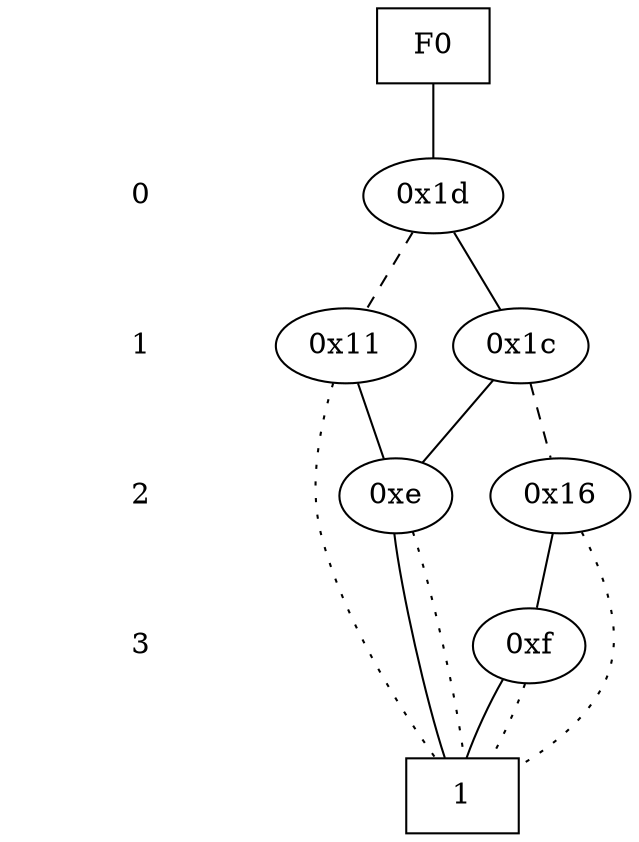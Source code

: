 digraph "DD" {
size = "7.5,10"
center = true;
edge [dir = none];
{ node [shape = plaintext];
  edge [style = invis];
  "CONST NODES" [style = invis];
" 0 " -> " 1 " -> " 2 " -> " 3 " -> "CONST NODES"; 
}
{ rank = same; node [shape = box]; edge [style = invis];
"F0"; }
{ rank = same; " 0 ";
"0x1d";
}
{ rank = same; " 1 ";
"0x11";
"0x1c";
}
{ rank = same; " 2 ";
"0xe";
"0x16";
}
{ rank = same; " 3 ";
"0xf";
}
{ rank = same; "CONST NODES";
{ node [shape = box]; "0x8";
}
}
"F0" -> "0x1d" [style = solid];
"0x1d" -> "0x1c";
"0x1d" -> "0x11" [style = dashed];
"0x11" -> "0xe";
"0x11" -> "0x8" [style = dotted];
"0x1c" -> "0xe";
"0x1c" -> "0x16" [style = dashed];
"0xe" -> "0x8";
"0xe" -> "0x8" [style = dotted];
"0x16" -> "0xf";
"0x16" -> "0x8" [style = dotted];
"0xf" -> "0x8";
"0xf" -> "0x8" [style = dotted];
"0x8" [label = "1"];
}
